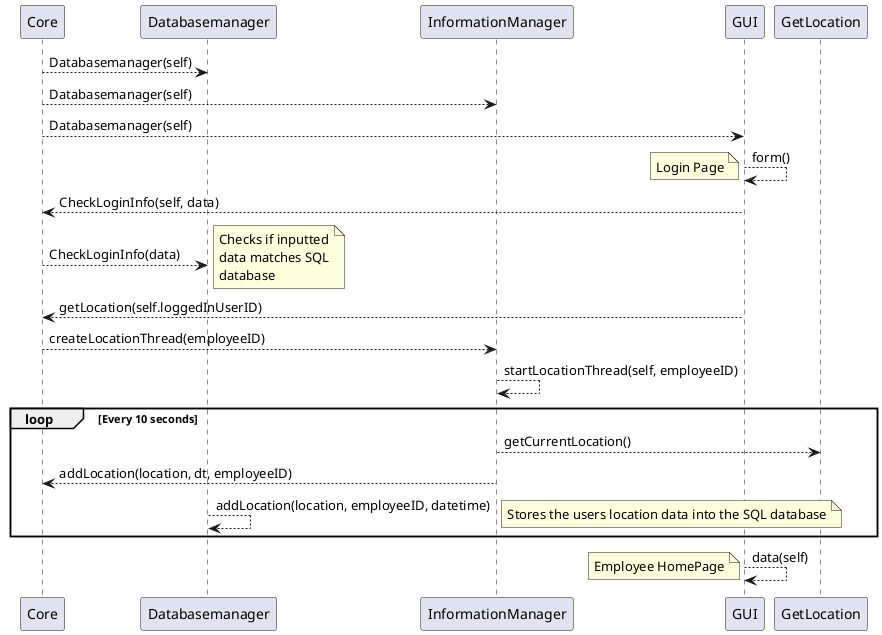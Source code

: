 @startuml

participant Core
participant Databasemanager
participant InformationManager
participant GUI
participant GetLocation


Core --> Databasemanager : Databasemanager(self)
Core --> InformationManager: Databasemanager(self)
Core --> GUI: Databasemanager(self)


GUI --> GUI: form()
note left
Login Page
end note

GUI --> Core : CheckLoginInfo(self, data)
Core --> Databasemanager: CheckLoginInfo(data)
note right
Checks if inputted
data matches SQL
database
end note

GUI --> Core: getLocation(self.loggedInUserID)
Core --> InformationManager: createLocationThread(employeeID)
 InformationManager --> InformationManager: startLocationThread(self, employeeID)
loop Every 10 seconds
    InformationManager --> GetLocation: getCurrentLocation()
    InformationManager --> Core: addLocation(location, dt, employeeID)
    Databasemanager --> Databasemanager: addLocation(location, employeeID, datetime)
    note right
    Stores the users location data into the SQL database
    end note
end

GUI --> GUI : data(self)
note left
Employee HomePage
end note


@enduml